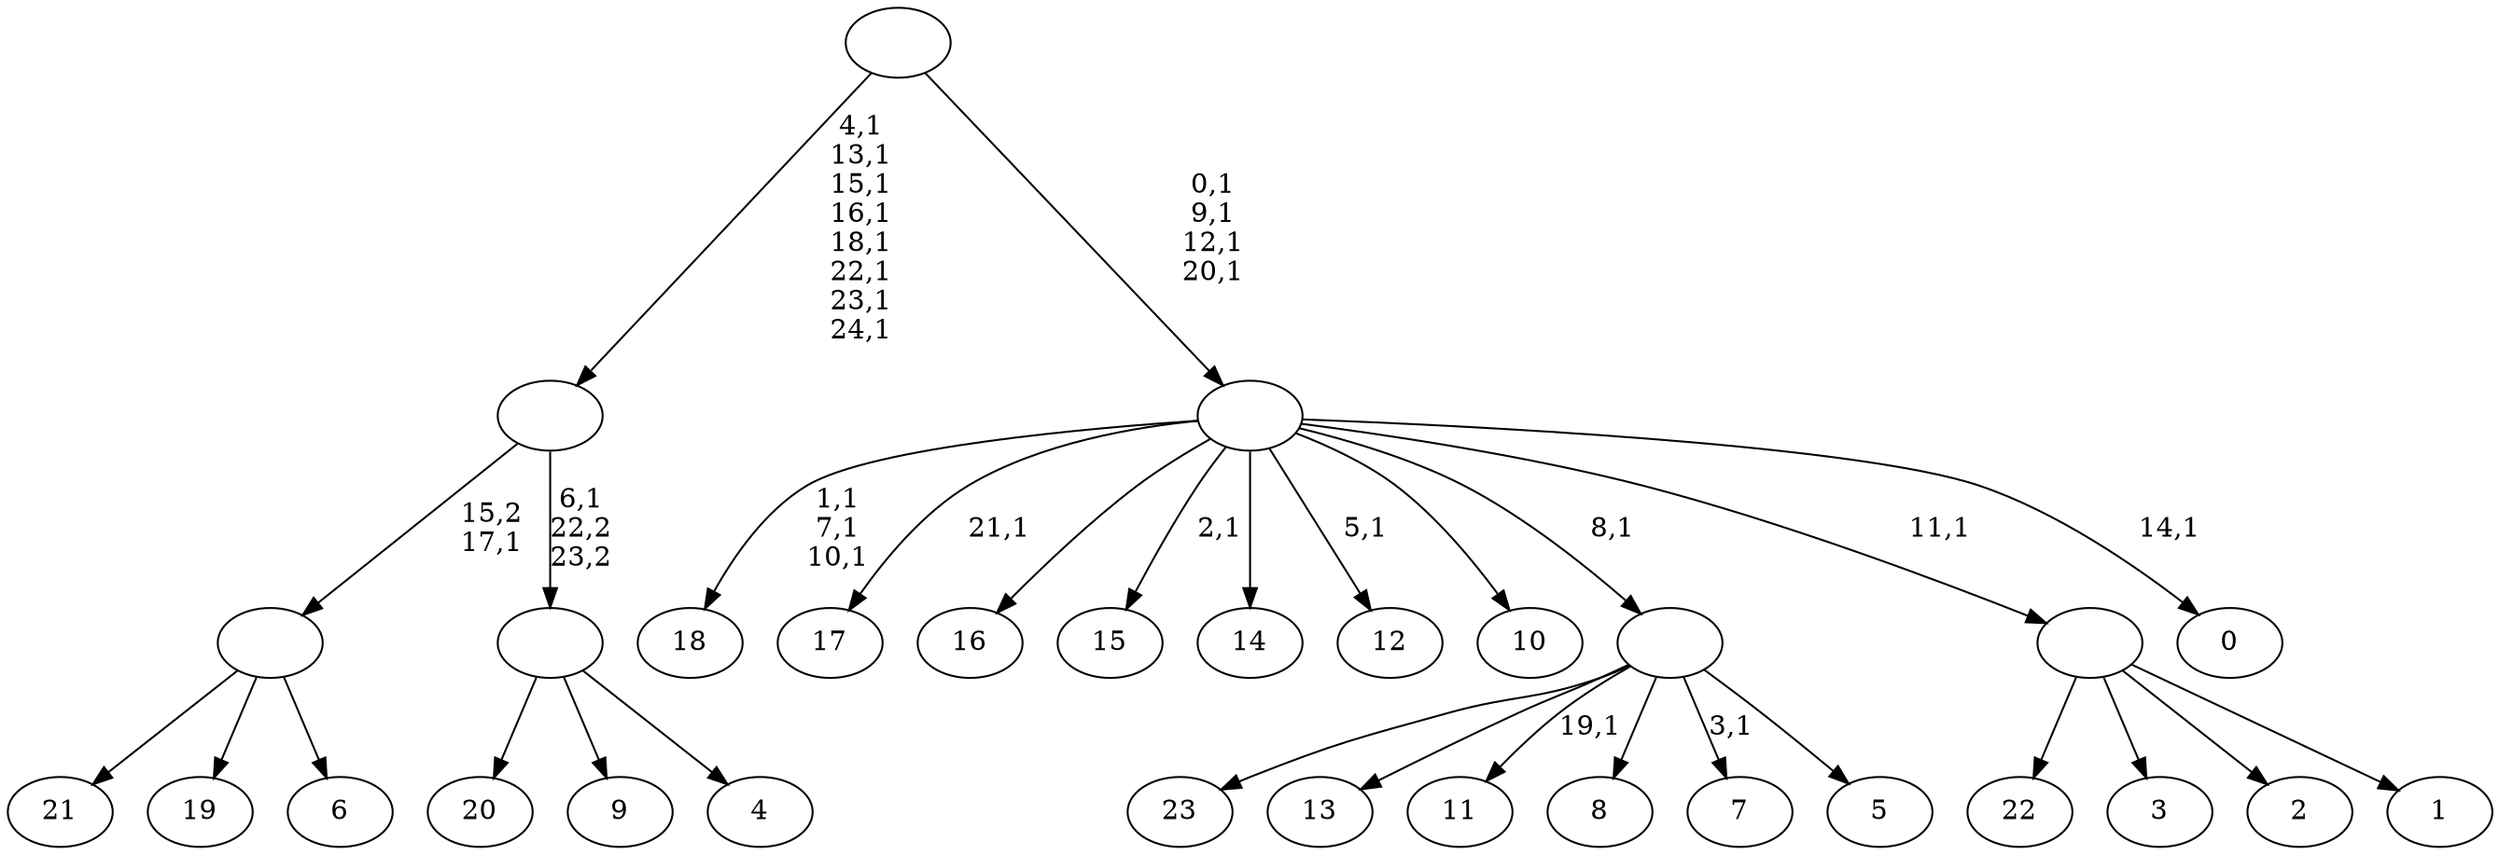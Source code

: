 digraph T {
	49 [label="23"]
	48 [label="22"]
	47 [label="21"]
	46 [label="20"]
	45 [label="19"]
	44 [label="18"]
	40 [label="17"]
	38 [label="16"]
	37 [label="15"]
	35 [label="14"]
	34 [label="13"]
	33 [label="12"]
	31 [label="11"]
	29 [label="10"]
	28 [label="9"]
	27 [label="8"]
	26 [label="7"]
	24 [label="6"]
	23 [label=""]
	22 [label="5"]
	21 [label=""]
	20 [label="4"]
	19 [label=""]
	18 [label=""]
	10 [label="3"]
	9 [label="2"]
	8 [label="1"]
	7 [label=""]
	6 [label="0"]
	4 [label=""]
	0 [label=""]
	23 -> 47 [label=""]
	23 -> 45 [label=""]
	23 -> 24 [label=""]
	21 -> 26 [label="3,1"]
	21 -> 31 [label="19,1"]
	21 -> 49 [label=""]
	21 -> 34 [label=""]
	21 -> 27 [label=""]
	21 -> 22 [label=""]
	19 -> 46 [label=""]
	19 -> 28 [label=""]
	19 -> 20 [label=""]
	18 -> 23 [label="15,2\n17,1"]
	18 -> 19 [label="6,1\n22,2\n23,2"]
	7 -> 48 [label=""]
	7 -> 10 [label=""]
	7 -> 9 [label=""]
	7 -> 8 [label=""]
	4 -> 6 [label="14,1"]
	4 -> 33 [label="5,1"]
	4 -> 37 [label="2,1"]
	4 -> 40 [label="21,1"]
	4 -> 44 [label="1,1\n7,1\n10,1"]
	4 -> 38 [label=""]
	4 -> 35 [label=""]
	4 -> 29 [label=""]
	4 -> 21 [label="8,1"]
	4 -> 7 [label="11,1"]
	0 -> 4 [label="0,1\n9,1\n12,1\n20,1"]
	0 -> 18 [label="4,1\n13,1\n15,1\n16,1\n18,1\n22,1\n23,1\n24,1"]
}

